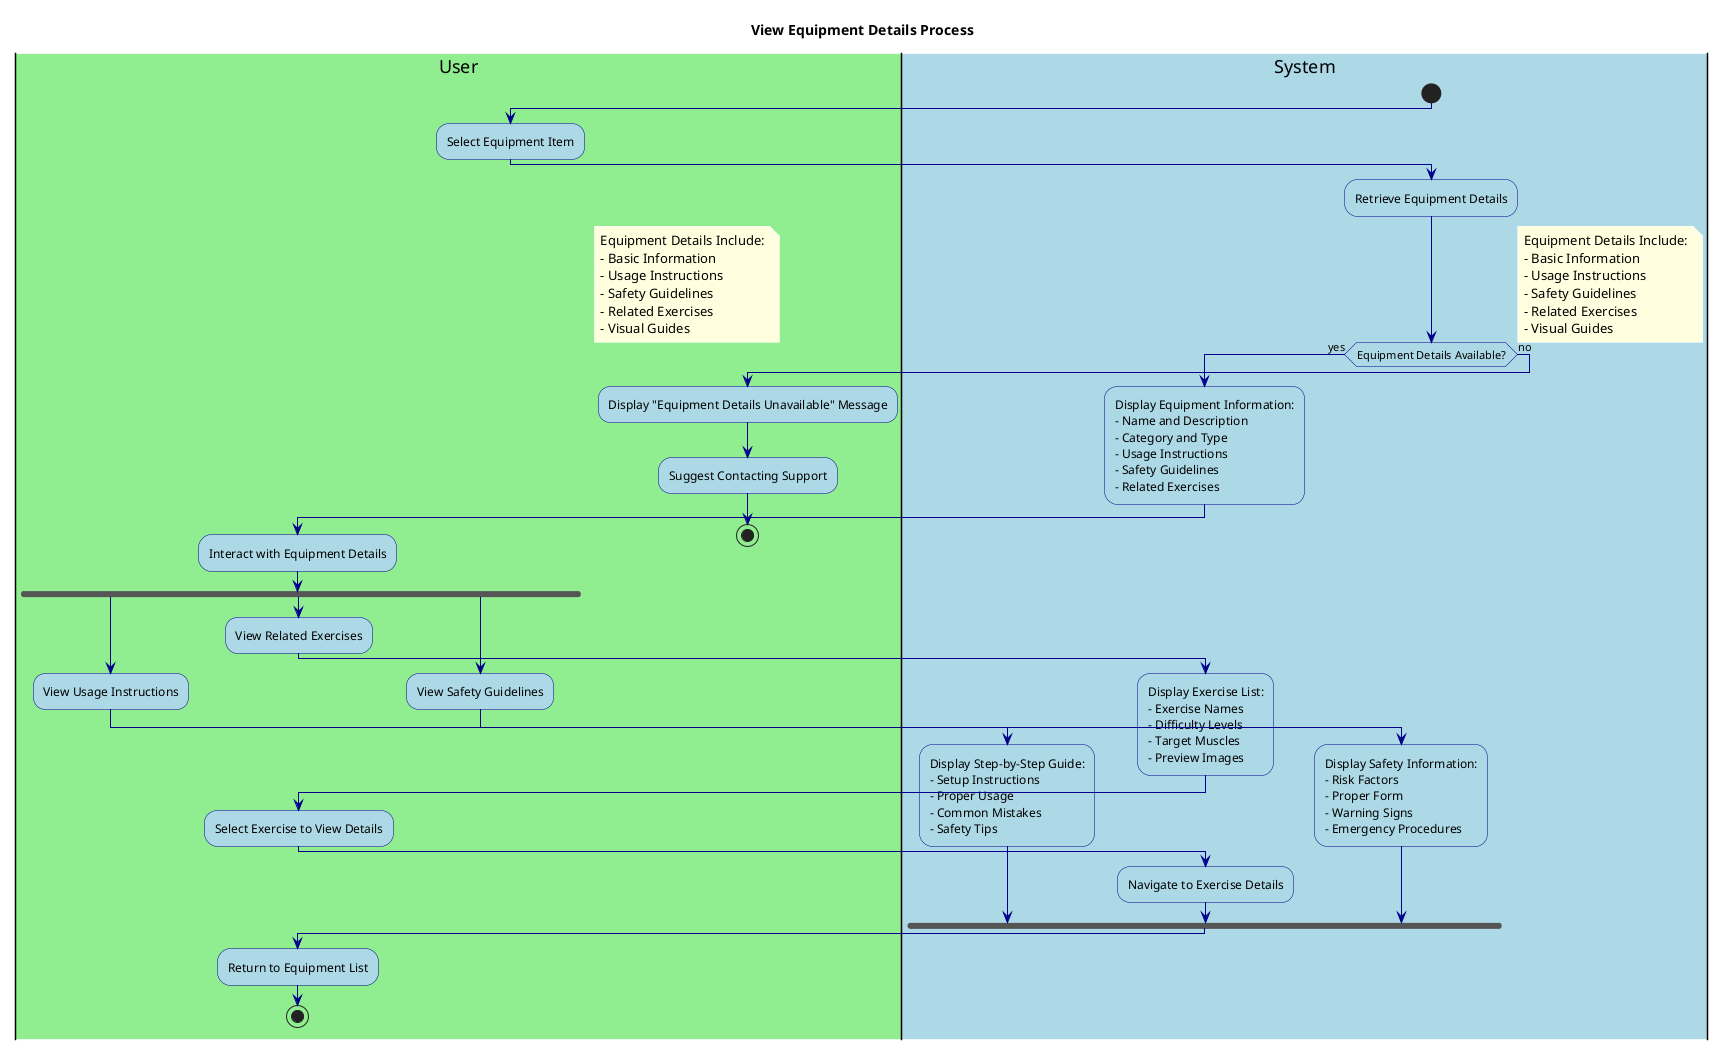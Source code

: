 @startuml ViewEquipmentDetails

' Styling
skinparam backgroundColor white
skinparam activity {
    BackgroundColor LightBlue
    BorderColor DarkBlue
    FontColor Black
}
skinparam arrow {
    Color DarkBlue
    FontColor Black
}
skinparam note {
    BackgroundColor LightYellow
    BorderColor DarkYellow
    FontColor Black
}

title View Equipment Details Process

|#LightGreen|User|
|#LightBlue|System|

start

|User|
:Select Equipment Item;

|System|
:Retrieve Equipment Details;

if (Equipment Details Available?) then (yes)
  :Display Equipment Information:
  - Name and Description
  - Category and Type
  - Usage Instructions
  - Safety Guidelines
  - Related Exercises;
  
  |User|
  :Interact with Equipment Details;
  
  fork
    |User|
    :View Usage Instructions;
    
    |System|
    :Display Step-by-Step Guide:
    - Setup Instructions
    - Proper Usage
    - Common Mistakes
    - Safety Tips;
  fork again
    |User|
    :View Related Exercises;
    
    |System|
    :Display Exercise List:
    - Exercise Names
    - Difficulty Levels
    - Target Muscles
    - Preview Images;
    
    |User|
    :Select Exercise to View Details;
    
    |System|
    :Navigate to Exercise Details;
  fork again
    |User|
    :View Safety Guidelines;
    
    |System|
    :Display Safety Information:
    - Risk Factors
    - Proper Form
    - Warning Signs
    - Emergency Procedures;
  end fork
  
  |User|
  :Return to Equipment List;
  
  stop
else (no)
  :Display "Equipment Details Unavailable" Message;
  :Suggest Contacting Support;
  
  stop
endif

note right
  Equipment Details Include:
  - Basic Information
  - Usage Instructions
  - Safety Guidelines
  - Related Exercises
  - Visual Guides
end note

@enduml 